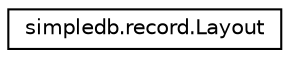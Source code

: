 digraph "Graphical Class Hierarchy"
{
  edge [fontname="Helvetica",fontsize="10",labelfontname="Helvetica",labelfontsize="10"];
  node [fontname="Helvetica",fontsize="10",shape=record];
  rankdir="LR";
  Node0 [label="simpledb.record.Layout",height=0.2,width=0.4,color="black", fillcolor="white", style="filled",URL="$classsimpledb_1_1record_1_1Layout.html"];
}
